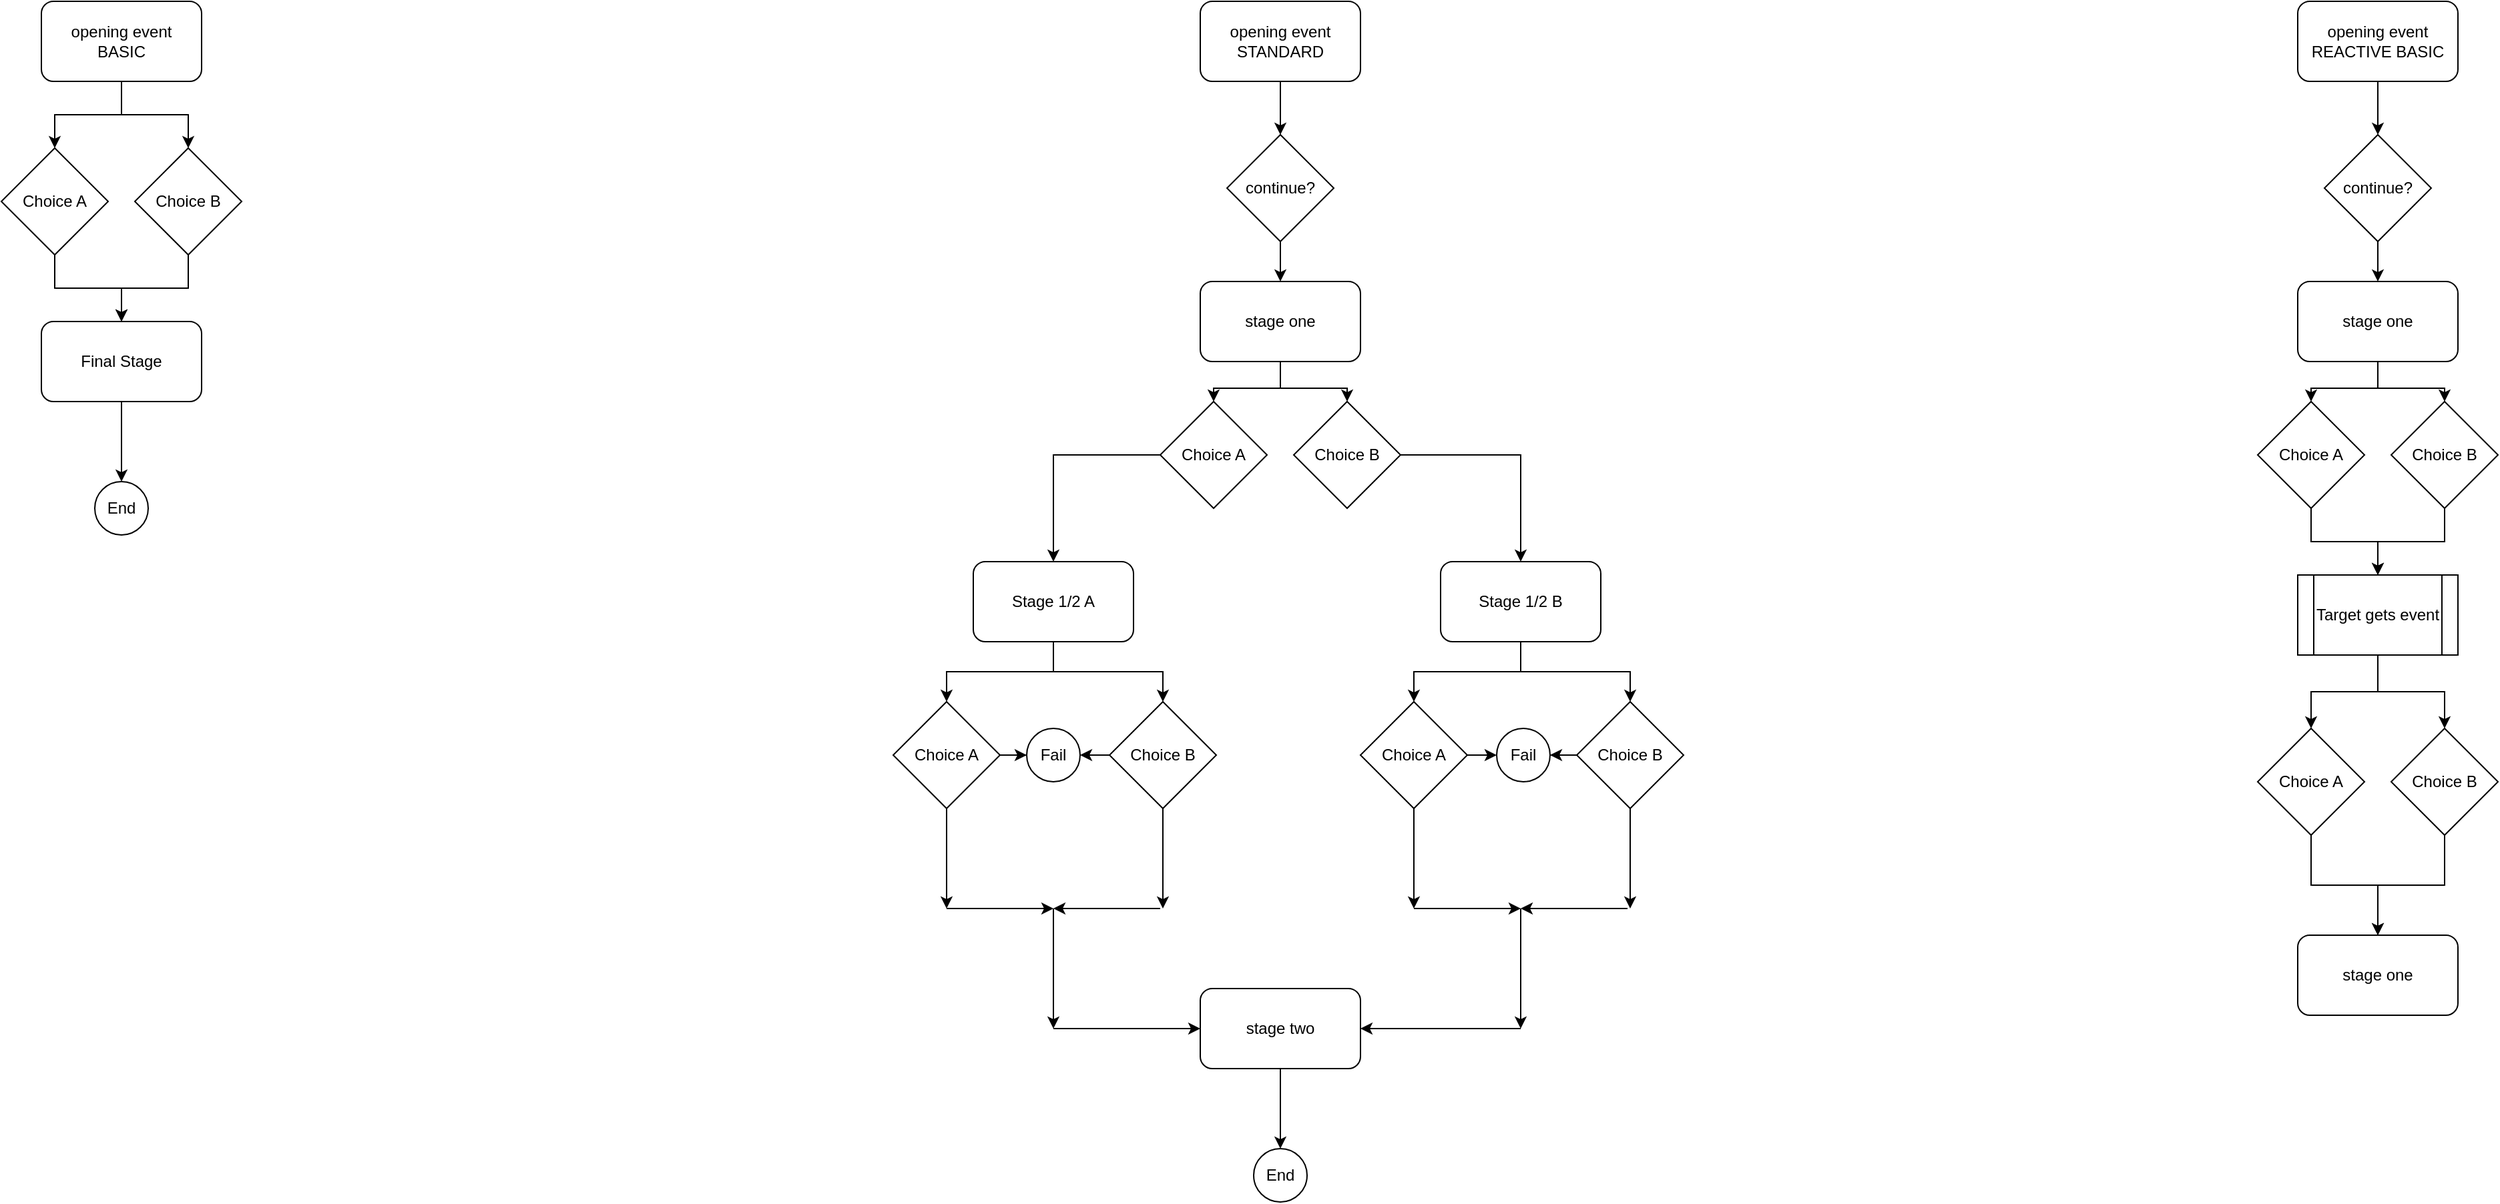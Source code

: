 <mxfile version="13.1.3">
    <diagram id="6hGFLwfOUW9BJ-s0fimq" name="Page-1">
        <mxGraphModel dx="1496" dy="644" grid="1" gridSize="10" guides="1" tooltips="1" connect="1" arrows="1" fold="1" page="1" pageScale="1" pageWidth="827" pageHeight="1169" math="0" shadow="0">
            <root>
                <mxCell id="0"/>
                <mxCell id="1" parent="0"/>
                <mxCell id="10" style="edgeStyle=orthogonalEdgeStyle;rounded=0;orthogonalLoop=1;jettySize=auto;html=1;entryX=0.5;entryY=0;entryDx=0;entryDy=0;" parent="1" source="2" target="9" edge="1">
                    <mxGeometry relative="1" as="geometry"/>
                </mxCell>
                <mxCell id="2" value="opening event&lt;br&gt;STANDARD" style="rounded=1;whiteSpace=wrap;html=1;" parent="1" vertex="1">
                    <mxGeometry x="378" y="40" width="120" height="60" as="geometry"/>
                </mxCell>
                <mxCell id="14" style="edgeStyle=orthogonalEdgeStyle;rounded=0;orthogonalLoop=1;jettySize=auto;html=1;" parent="1" source="3" target="12" edge="1">
                    <mxGeometry relative="1" as="geometry"/>
                </mxCell>
                <mxCell id="15" style="edgeStyle=orthogonalEdgeStyle;rounded=0;orthogonalLoop=1;jettySize=auto;html=1;" parent="1" source="3" target="13" edge="1">
                    <mxGeometry relative="1" as="geometry"/>
                </mxCell>
                <mxCell id="3" value="stage one" style="rounded=1;whiteSpace=wrap;html=1;" parent="1" vertex="1">
                    <mxGeometry x="378" y="250" width="120" height="60" as="geometry"/>
                </mxCell>
                <mxCell id="5" value="stage two" style="rounded=1;whiteSpace=wrap;html=1;" parent="1" vertex="1">
                    <mxGeometry x="378" y="780" width="120" height="60" as="geometry"/>
                </mxCell>
                <mxCell id="57" style="edgeStyle=orthogonalEdgeStyle;rounded=0;orthogonalLoop=1;jettySize=auto;html=1;entryX=0.5;entryY=0;entryDx=0;entryDy=0;exitX=0.5;exitY=1;exitDx=0;exitDy=0;" parent="1" source="5" target="56" edge="1">
                    <mxGeometry relative="1" as="geometry">
                        <mxPoint x="438" y="1000" as="sourcePoint"/>
                    </mxGeometry>
                </mxCell>
                <mxCell id="11" style="edgeStyle=orthogonalEdgeStyle;rounded=0;orthogonalLoop=1;jettySize=auto;html=1;entryX=0.5;entryY=0;entryDx=0;entryDy=0;" parent="1" source="9" target="3" edge="1">
                    <mxGeometry relative="1" as="geometry"/>
                </mxCell>
                <mxCell id="9" value="continue?" style="rhombus;whiteSpace=wrap;html=1;" parent="1" vertex="1">
                    <mxGeometry x="398" y="140" width="80" height="80" as="geometry"/>
                </mxCell>
                <mxCell id="18" style="edgeStyle=orthogonalEdgeStyle;rounded=0;orthogonalLoop=1;jettySize=auto;html=1;" parent="1" source="12" target="17" edge="1">
                    <mxGeometry relative="1" as="geometry"/>
                </mxCell>
                <mxCell id="12" value="Choice A" style="rhombus;whiteSpace=wrap;html=1;" parent="1" vertex="1">
                    <mxGeometry x="348" y="340" width="80" height="80" as="geometry"/>
                </mxCell>
                <mxCell id="95" style="edgeStyle=orthogonalEdgeStyle;rounded=0;orthogonalLoop=1;jettySize=auto;html=1;entryX=0.5;entryY=0;entryDx=0;entryDy=0;" parent="1" source="13" target="83" edge="1">
                    <mxGeometry relative="1" as="geometry"/>
                </mxCell>
                <mxCell id="13" value="Choice B" style="rhombus;whiteSpace=wrap;html=1;" parent="1" vertex="1">
                    <mxGeometry x="448" y="340" width="80" height="80" as="geometry"/>
                </mxCell>
                <mxCell id="71" style="edgeStyle=orthogonalEdgeStyle;rounded=0;orthogonalLoop=1;jettySize=auto;html=1;entryX=0.5;entryY=0;entryDx=0;entryDy=0;" parent="1" source="17" target="20" edge="1">
                    <mxGeometry relative="1" as="geometry"/>
                </mxCell>
                <mxCell id="72" style="edgeStyle=orthogonalEdgeStyle;rounded=0;orthogonalLoop=1;jettySize=auto;html=1;entryX=0.5;entryY=0;entryDx=0;entryDy=0;" parent="1" source="17" target="68" edge="1">
                    <mxGeometry relative="1" as="geometry"/>
                </mxCell>
                <mxCell id="17" value="Stage 1/2 A" style="rounded=1;whiteSpace=wrap;html=1;" parent="1" vertex="1">
                    <mxGeometry x="208" y="460" width="120" height="60" as="geometry"/>
                </mxCell>
                <mxCell id="74" style="edgeStyle=orthogonalEdgeStyle;rounded=0;orthogonalLoop=1;jettySize=auto;html=1;" parent="1" source="20" target="29" edge="1">
                    <mxGeometry relative="1" as="geometry"/>
                </mxCell>
                <mxCell id="76" style="edgeStyle=orthogonalEdgeStyle;rounded=0;orthogonalLoop=1;jettySize=auto;html=1;" parent="1" source="20" edge="1">
                    <mxGeometry relative="1" as="geometry">
                        <mxPoint x="188" y="720" as="targetPoint"/>
                    </mxGeometry>
                </mxCell>
                <mxCell id="20" value="Choice A" style="rhombus;whiteSpace=wrap;html=1;" parent="1" vertex="1">
                    <mxGeometry x="148" y="565" width="80" height="80" as="geometry"/>
                </mxCell>
                <mxCell id="29" value="Fail" style="ellipse;whiteSpace=wrap;html=1;aspect=fixed;" parent="1" vertex="1">
                    <mxGeometry x="248" y="585" width="40" height="40" as="geometry"/>
                </mxCell>
                <mxCell id="35" style="edgeStyle=orthogonalEdgeStyle;rounded=0;orthogonalLoop=1;jettySize=auto;html=1;entryX=0.5;entryY=0;entryDx=0;entryDy=0;" parent="1" source="31" target="34" edge="1">
                    <mxGeometry relative="1" as="geometry"/>
                </mxCell>
                <mxCell id="31" value="opening event&lt;br&gt;REACTIVE BASIC" style="rounded=1;whiteSpace=wrap;html=1;" parent="1" vertex="1">
                    <mxGeometry x="1200" y="40" width="120" height="60" as="geometry"/>
                </mxCell>
                <mxCell id="38" style="edgeStyle=orthogonalEdgeStyle;rounded=0;orthogonalLoop=1;jettySize=auto;html=1;" parent="1" source="32" target="36" edge="1">
                    <mxGeometry relative="1" as="geometry"/>
                </mxCell>
                <mxCell id="39" style="edgeStyle=orthogonalEdgeStyle;rounded=0;orthogonalLoop=1;jettySize=auto;html=1;" parent="1" source="32" target="37" edge="1">
                    <mxGeometry relative="1" as="geometry"/>
                </mxCell>
                <mxCell id="32" value="stage one" style="rounded=1;whiteSpace=wrap;html=1;" parent="1" vertex="1">
                    <mxGeometry x="1200" y="250" width="120" height="60" as="geometry"/>
                </mxCell>
                <mxCell id="33" style="edgeStyle=orthogonalEdgeStyle;rounded=0;orthogonalLoop=1;jettySize=auto;html=1;entryX=0.5;entryY=0;entryDx=0;entryDy=0;" parent="1" source="34" target="32" edge="1">
                    <mxGeometry relative="1" as="geometry"/>
                </mxCell>
                <mxCell id="34" value="continue?" style="rhombus;whiteSpace=wrap;html=1;" parent="1" vertex="1">
                    <mxGeometry x="1220" y="140" width="80" height="80" as="geometry"/>
                </mxCell>
                <mxCell id="45" style="edgeStyle=orthogonalEdgeStyle;rounded=0;orthogonalLoop=1;jettySize=auto;html=1;entryX=0.5;entryY=0;entryDx=0;entryDy=0;" parent="1" source="36" target="44" edge="1">
                    <mxGeometry relative="1" as="geometry"/>
                </mxCell>
                <mxCell id="36" value="Choice A" style="rhombus;whiteSpace=wrap;html=1;" parent="1" vertex="1">
                    <mxGeometry x="1170" y="340" width="80" height="80" as="geometry"/>
                </mxCell>
                <mxCell id="46" style="edgeStyle=orthogonalEdgeStyle;rounded=0;orthogonalLoop=1;jettySize=auto;html=1;entryX=0.5;entryY=0;entryDx=0;entryDy=0;" parent="1" source="37" target="44" edge="1">
                    <mxGeometry relative="1" as="geometry"/>
                </mxCell>
                <mxCell id="37" value="Choice B" style="rhombus;whiteSpace=wrap;html=1;" parent="1" vertex="1">
                    <mxGeometry x="1270" y="340" width="80" height="80" as="geometry"/>
                </mxCell>
                <mxCell id="63" style="edgeStyle=orthogonalEdgeStyle;rounded=0;orthogonalLoop=1;jettySize=auto;html=1;entryX=0.5;entryY=0;entryDx=0;entryDy=0;" parent="1" source="44" target="60" edge="1">
                    <mxGeometry relative="1" as="geometry"/>
                </mxCell>
                <mxCell id="64" style="edgeStyle=orthogonalEdgeStyle;rounded=0;orthogonalLoop=1;jettySize=auto;html=1;entryX=0.5;entryY=0;entryDx=0;entryDy=0;" parent="1" source="44" target="61" edge="1">
                    <mxGeometry relative="1" as="geometry"/>
                </mxCell>
                <mxCell id="44" value="Target gets event" style="shape=process;whiteSpace=wrap;html=1;backgroundOutline=1;" parent="1" vertex="1">
                    <mxGeometry x="1200" y="470" width="120" height="60" as="geometry"/>
                </mxCell>
                <mxCell id="50" style="edgeStyle=orthogonalEdgeStyle;rounded=0;orthogonalLoop=1;jettySize=auto;html=1;entryX=0.5;entryY=0;entryDx=0;entryDy=0;" parent="1" source="47" target="48" edge="1">
                    <mxGeometry relative="1" as="geometry"/>
                </mxCell>
                <mxCell id="51" style="edgeStyle=orthogonalEdgeStyle;rounded=0;orthogonalLoop=1;jettySize=auto;html=1;entryX=0.5;entryY=0;entryDx=0;entryDy=0;" parent="1" source="47" target="49" edge="1">
                    <mxGeometry relative="1" as="geometry"/>
                </mxCell>
                <mxCell id="47" value="opening event&lt;br&gt;BASIC" style="rounded=1;whiteSpace=wrap;html=1;" parent="1" vertex="1">
                    <mxGeometry x="-490" y="40" width="120" height="60" as="geometry"/>
                </mxCell>
                <mxCell id="53" style="edgeStyle=orthogonalEdgeStyle;rounded=0;orthogonalLoop=1;jettySize=auto;html=1;entryX=0.5;entryY=0;entryDx=0;entryDy=0;" parent="1" source="48" target="52" edge="1">
                    <mxGeometry relative="1" as="geometry"/>
                </mxCell>
                <mxCell id="48" value="Choice A" style="rhombus;whiteSpace=wrap;html=1;" parent="1" vertex="1">
                    <mxGeometry x="-520" y="150" width="80" height="80" as="geometry"/>
                </mxCell>
                <mxCell id="54" style="edgeStyle=orthogonalEdgeStyle;rounded=0;orthogonalLoop=1;jettySize=auto;html=1;entryX=0.5;entryY=0;entryDx=0;entryDy=0;" parent="1" source="49" target="52" edge="1">
                    <mxGeometry relative="1" as="geometry"/>
                </mxCell>
                <mxCell id="49" value="Choice B" style="rhombus;whiteSpace=wrap;html=1;" parent="1" vertex="1">
                    <mxGeometry x="-420" y="150" width="80" height="80" as="geometry"/>
                </mxCell>
                <mxCell id="59" style="edgeStyle=orthogonalEdgeStyle;rounded=0;orthogonalLoop=1;jettySize=auto;html=1;entryX=0.5;entryY=0;entryDx=0;entryDy=0;" parent="1" source="52" target="58" edge="1">
                    <mxGeometry relative="1" as="geometry"/>
                </mxCell>
                <mxCell id="52" value="Final Stage" style="rounded=1;whiteSpace=wrap;html=1;" parent="1" vertex="1">
                    <mxGeometry x="-490" y="280" width="120" height="60" as="geometry"/>
                </mxCell>
                <mxCell id="56" value="End" style="ellipse;whiteSpace=wrap;html=1;aspect=fixed;" parent="1" vertex="1">
                    <mxGeometry x="418" y="900" width="40" height="40" as="geometry"/>
                </mxCell>
                <mxCell id="58" value="End" style="ellipse;whiteSpace=wrap;html=1;aspect=fixed;" parent="1" vertex="1">
                    <mxGeometry x="-450" y="400" width="40" height="40" as="geometry"/>
                </mxCell>
                <mxCell id="66" style="edgeStyle=orthogonalEdgeStyle;rounded=0;orthogonalLoop=1;jettySize=auto;html=1;entryX=0.5;entryY=0;entryDx=0;entryDy=0;" parent="1" source="60" target="65" edge="1">
                    <mxGeometry relative="1" as="geometry"/>
                </mxCell>
                <mxCell id="60" value="Choice A" style="rhombus;whiteSpace=wrap;html=1;" parent="1" vertex="1">
                    <mxGeometry x="1170" y="585" width="80" height="80" as="geometry"/>
                </mxCell>
                <mxCell id="67" style="edgeStyle=orthogonalEdgeStyle;rounded=0;orthogonalLoop=1;jettySize=auto;html=1;entryX=0.5;entryY=0;entryDx=0;entryDy=0;" parent="1" source="61" target="65" edge="1">
                    <mxGeometry relative="1" as="geometry"/>
                </mxCell>
                <mxCell id="61" value="Choice B" style="rhombus;whiteSpace=wrap;html=1;" parent="1" vertex="1">
                    <mxGeometry x="1270" y="585" width="80" height="80" as="geometry"/>
                </mxCell>
                <mxCell id="65" value="stage one" style="rounded=1;whiteSpace=wrap;html=1;" parent="1" vertex="1">
                    <mxGeometry x="1200" y="740" width="120" height="60" as="geometry"/>
                </mxCell>
                <mxCell id="73" style="edgeStyle=orthogonalEdgeStyle;rounded=0;orthogonalLoop=1;jettySize=auto;html=1;entryX=1;entryY=0.5;entryDx=0;entryDy=0;" parent="1" source="68" target="29" edge="1">
                    <mxGeometry relative="1" as="geometry"/>
                </mxCell>
                <mxCell id="75" style="edgeStyle=orthogonalEdgeStyle;rounded=0;orthogonalLoop=1;jettySize=auto;html=1;" parent="1" source="68" edge="1">
                    <mxGeometry relative="1" as="geometry">
                        <mxPoint x="350" y="720" as="targetPoint"/>
                    </mxGeometry>
                </mxCell>
                <mxCell id="68" value="Choice B" style="rhombus;whiteSpace=wrap;html=1;" parent="1" vertex="1">
                    <mxGeometry x="310" y="565" width="80" height="80" as="geometry"/>
                </mxCell>
                <mxCell id="77" value="" style="endArrow=classic;html=1;" parent="1" edge="1">
                    <mxGeometry width="50" height="50" relative="1" as="geometry">
                        <mxPoint x="188" y="720" as="sourcePoint"/>
                        <mxPoint x="268" y="720" as="targetPoint"/>
                    </mxGeometry>
                </mxCell>
                <mxCell id="78" value="" style="endArrow=classic;html=1;" parent="1" edge="1">
                    <mxGeometry width="50" height="50" relative="1" as="geometry">
                        <mxPoint x="348" y="720" as="sourcePoint"/>
                        <mxPoint x="268" y="720" as="targetPoint"/>
                    </mxGeometry>
                </mxCell>
                <mxCell id="79" value="" style="endArrow=classic;html=1;" parent="1" edge="1">
                    <mxGeometry width="50" height="50" relative="1" as="geometry">
                        <mxPoint x="268" y="720" as="sourcePoint"/>
                        <mxPoint x="268" y="810" as="targetPoint"/>
                    </mxGeometry>
                </mxCell>
                <mxCell id="80" value="" style="endArrow=classic;html=1;entryX=0;entryY=0.5;entryDx=0;entryDy=0;" parent="1" target="5" edge="1">
                    <mxGeometry width="50" height="50" relative="1" as="geometry">
                        <mxPoint x="268" y="810" as="sourcePoint"/>
                        <mxPoint x="408" y="580" as="targetPoint"/>
                    </mxGeometry>
                </mxCell>
                <mxCell id="81" style="edgeStyle=orthogonalEdgeStyle;rounded=0;orthogonalLoop=1;jettySize=auto;html=1;entryX=0.5;entryY=0;entryDx=0;entryDy=0;" parent="1" source="83" target="86" edge="1">
                    <mxGeometry relative="1" as="geometry"/>
                </mxCell>
                <mxCell id="82" style="edgeStyle=orthogonalEdgeStyle;rounded=0;orthogonalLoop=1;jettySize=auto;html=1;entryX=0.5;entryY=0;entryDx=0;entryDy=0;" parent="1" source="83" target="90" edge="1">
                    <mxGeometry relative="1" as="geometry"/>
                </mxCell>
                <mxCell id="83" value="Stage 1/2 B" style="rounded=1;whiteSpace=wrap;html=1;" parent="1" vertex="1">
                    <mxGeometry x="558" y="460" width="120" height="60" as="geometry"/>
                </mxCell>
                <mxCell id="84" style="edgeStyle=orthogonalEdgeStyle;rounded=0;orthogonalLoop=1;jettySize=auto;html=1;" parent="1" source="86" target="87" edge="1">
                    <mxGeometry relative="1" as="geometry"/>
                </mxCell>
                <mxCell id="85" style="edgeStyle=orthogonalEdgeStyle;rounded=0;orthogonalLoop=1;jettySize=auto;html=1;" parent="1" source="86" edge="1">
                    <mxGeometry relative="1" as="geometry">
                        <mxPoint x="538" y="720" as="targetPoint"/>
                    </mxGeometry>
                </mxCell>
                <mxCell id="86" value="Choice A" style="rhombus;whiteSpace=wrap;html=1;" parent="1" vertex="1">
                    <mxGeometry x="498" y="565" width="80" height="80" as="geometry"/>
                </mxCell>
                <mxCell id="87" value="Fail" style="ellipse;whiteSpace=wrap;html=1;aspect=fixed;" parent="1" vertex="1">
                    <mxGeometry x="600" y="585" width="40" height="40" as="geometry"/>
                </mxCell>
                <mxCell id="88" style="edgeStyle=orthogonalEdgeStyle;rounded=0;orthogonalLoop=1;jettySize=auto;html=1;entryX=1;entryY=0.5;entryDx=0;entryDy=0;" parent="1" source="90" target="87" edge="1">
                    <mxGeometry relative="1" as="geometry"/>
                </mxCell>
                <mxCell id="89" style="edgeStyle=orthogonalEdgeStyle;rounded=0;orthogonalLoop=1;jettySize=auto;html=1;" parent="1" source="90" edge="1">
                    <mxGeometry relative="1" as="geometry">
                        <mxPoint x="700" y="720" as="targetPoint"/>
                    </mxGeometry>
                </mxCell>
                <mxCell id="90" value="Choice B" style="rhombus;whiteSpace=wrap;html=1;" parent="1" vertex="1">
                    <mxGeometry x="660" y="565" width="80" height="80" as="geometry"/>
                </mxCell>
                <mxCell id="91" value="" style="endArrow=classic;html=1;" parent="1" edge="1">
                    <mxGeometry width="50" height="50" relative="1" as="geometry">
                        <mxPoint x="538" y="720" as="sourcePoint"/>
                        <mxPoint x="618" y="720" as="targetPoint"/>
                    </mxGeometry>
                </mxCell>
                <mxCell id="92" value="" style="endArrow=classic;html=1;" parent="1" edge="1">
                    <mxGeometry width="50" height="50" relative="1" as="geometry">
                        <mxPoint x="698" y="720" as="sourcePoint"/>
                        <mxPoint x="618" y="720" as="targetPoint"/>
                    </mxGeometry>
                </mxCell>
                <mxCell id="93" value="" style="endArrow=classic;html=1;" parent="1" edge="1">
                    <mxGeometry width="50" height="50" relative="1" as="geometry">
                        <mxPoint x="618" y="720" as="sourcePoint"/>
                        <mxPoint x="618" y="810" as="targetPoint"/>
                    </mxGeometry>
                </mxCell>
                <mxCell id="94" value="" style="endArrow=classic;html=1;entryX=1;entryY=0.5;entryDx=0;entryDy=0;" parent="1" target="5" edge="1">
                    <mxGeometry width="50" height="50" relative="1" as="geometry">
                        <mxPoint x="618" y="810" as="sourcePoint"/>
                        <mxPoint x="737" y="810" as="targetPoint"/>
                    </mxGeometry>
                </mxCell>
            </root>
        </mxGraphModel>
    </diagram>
</mxfile>